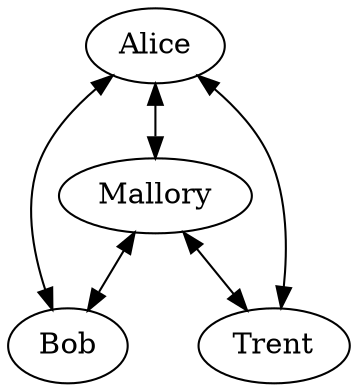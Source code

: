 digraph removal {

	Alice -> Bob [dir="both"]
	Alice -> Mallory [dir="both"]
	Alice -> Trent [dir="both"]

	Mallory -> Bob [dir="both"]
	Mallory -> Trent [dir="both"]

}